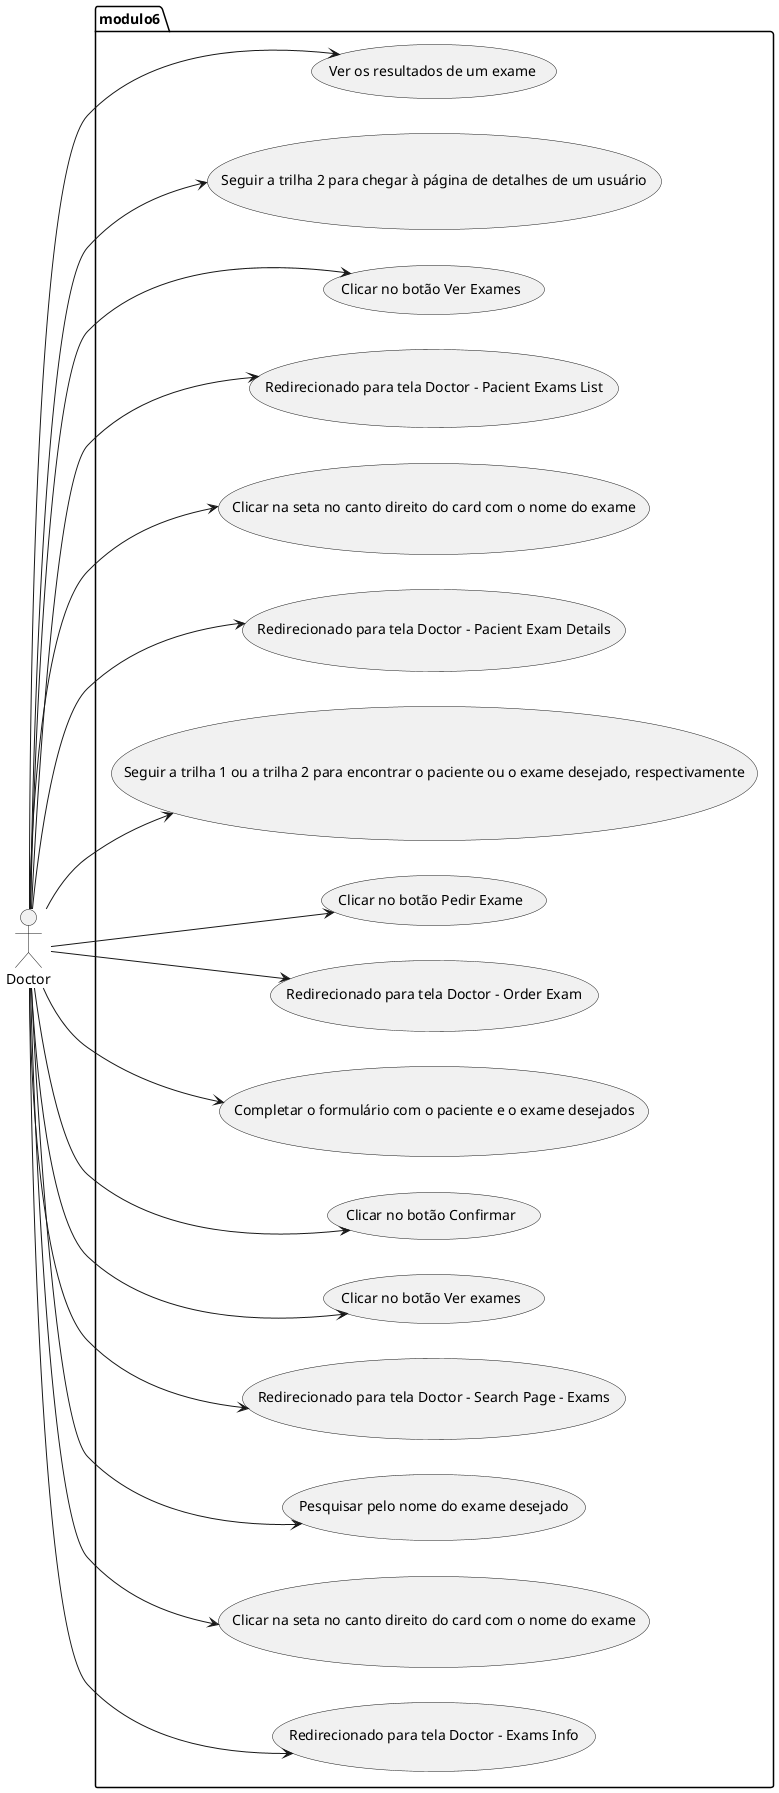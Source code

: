 @startuml doutor

left to right direction
actor Doctor as d
package modulo6 {
  usecase "Ver os resultados de um exame" as UC1
  usecase "Seguir a trilha 2 para chegar à página de detalhes de um usuário" as UC2
  usecase "Clicar no botão Ver Exames" as UC3
  usecase "Redirecionado para tela Doctor - Pacient Exams List" as UC4
  usecase "Clicar na seta no canto direito do card com o nome do exame" as UC5
  usecase "Redirecionado para tela Doctor - Pacient Exam Details" as UC6
  usecase "Seguir a trilha 1 ou a trilha 2 para encontrar o paciente ou o exame desejado, respectivamente" as UC7
  usecase "Clicar no botão Pedir Exame" as UC8
  usecase "Redirecionado para tela Doctor - Order Exam" as UC9
  usecase "Completar o formulário com o paciente e o exame desejados" as UC10
  usecase "Clicar no botão Confirmar" as UC11
  usecase "Clicar no botão Ver exames" as UC12
  usecase "Redirecionado para tela Doctor - Search Page - Exams" as UC13
  usecase "Pesquisar pelo nome do exame desejado" as UC14
  usecase "Clicar na seta no canto direito do card com o nome do exame" as UC15
  usecase "Redirecionado para tela Doctor - Exams Info" as UC16
}

d --> UC1
d --> UC2
d --> UC3
d --> UC4
d --> UC5
d --> UC6
d --> UC7
d --> UC8
d --> UC9
d --> UC10
d --> UC11
d --> UC12
d --> UC13
d --> UC14
d --> UC15
d --> UC16

@enduml